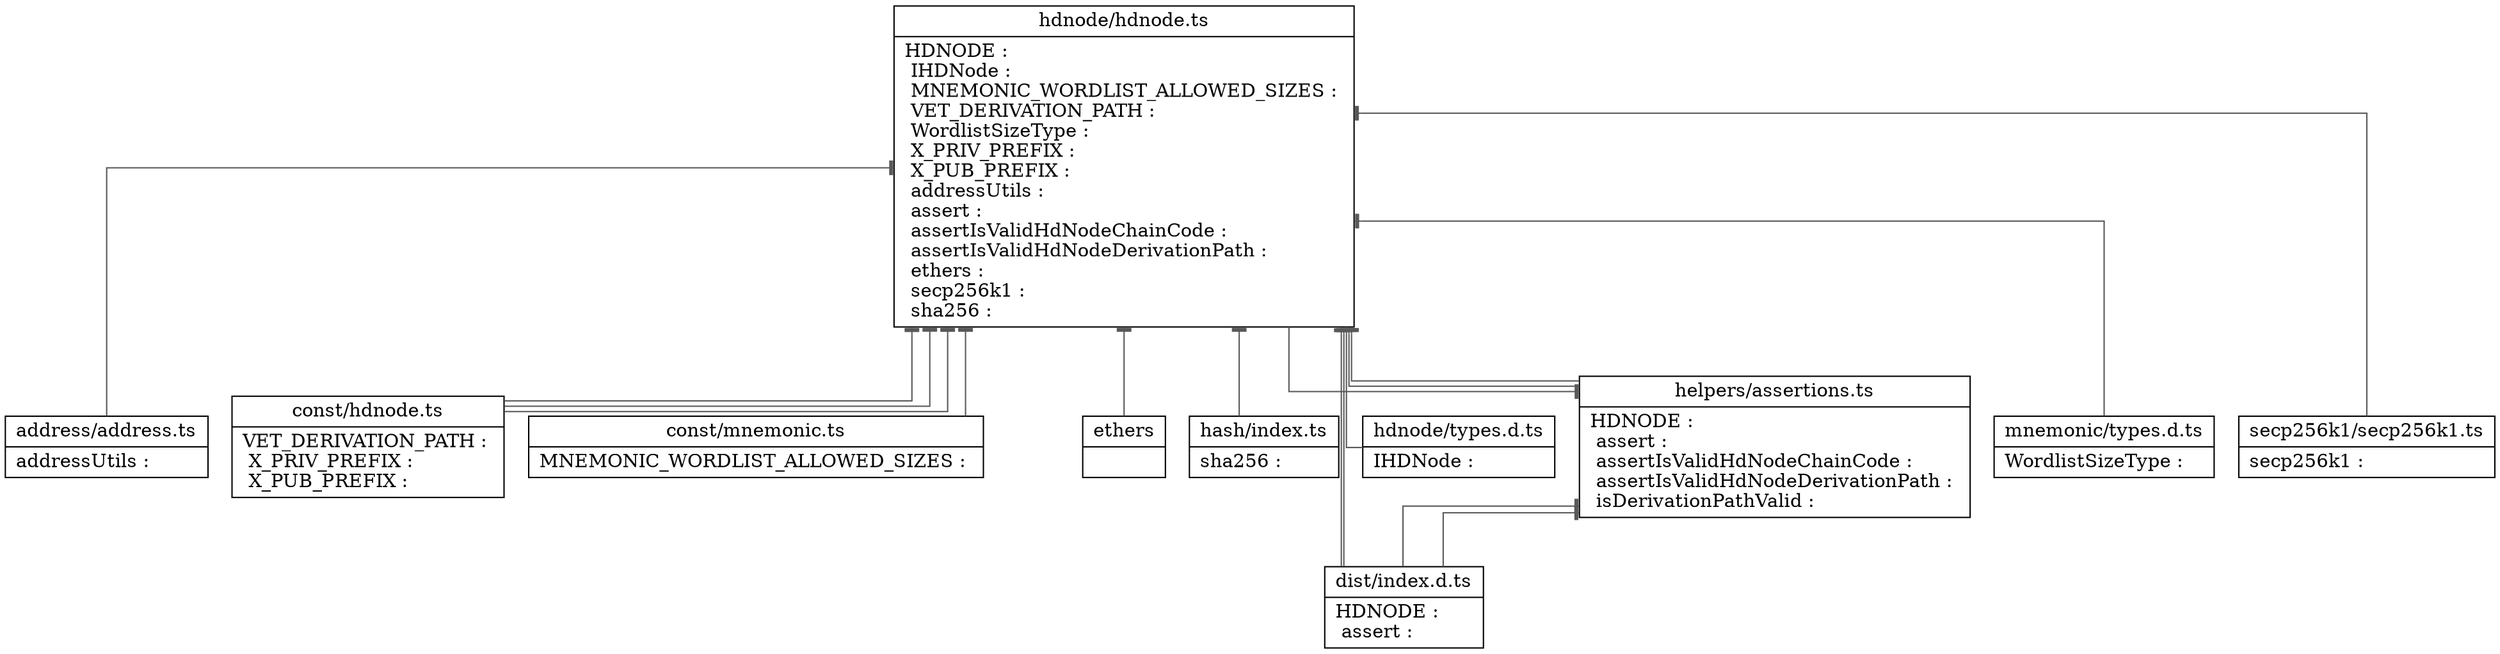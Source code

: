 digraph "hdnode" {

splines  = ortho;
fontname = "Inconsolata";

node [colorscheme = ylgnbu4];
edge [colorscheme = dark28, dir = both];

"address/address.ts"     [shape = record, label = "{ address/address.ts |  addressUtils : \l }"];
"const/hdnode.ts"        [shape = record, label = "{ const/hdnode.ts |  VET_DERIVATION_PATH : \l  X_PRIV_PREFIX : \l  X_PUB_PREFIX : \l }"];
"const/mnemonic.ts"      [shape = record, label = "{ const/mnemonic.ts |  MNEMONIC_WORDLIST_ALLOWED_SIZES : \l }"];
"dist/index.d.ts"        [shape = record, label = "{ dist/index.d.ts |  HDNODE : \l  assert : \l }"];
ethers                   [shape = record, label = "{ ethers |  }"];
"hash/index.ts"          [shape = record, label = "{ hash/index.ts |  sha256 : \l }"];
"hdnode/hdnode.ts"       [shape = record, label = "{ hdnode/hdnode.ts |  isDerivationPathValid : \l }"];
"hdnode/hdnode.ts"       [shape = record, label = "{ hdnode/hdnode.ts |  HDNODE : \l  IHDNode : \l  MNEMONIC_WORDLIST_ALLOWED_SIZES : \l  VET_DERIVATION_PATH : \l  WordlistSizeType : \l  X_PRIV_PREFIX : \l  X_PUB_PREFIX : \l  addressUtils : \l  assert : \l  assertIsValidHdNodeChainCode : \l  assertIsValidHdNodeDerivationPath : \l  ethers : \l  secp256k1 : \l  sha256 : \l }"];
"hdnode/types.d.ts"      [shape = record, label = "{ hdnode/types.d.ts |  IHDNode : \l }"];
"helpers/assertions.ts"  [shape = record, label = "{ helpers/assertions.ts |  HDNODE : \l  assert : \l  assertIsValidHdNodeChainCode : \l  assertIsValidHdNodeDerivationPath : \l  isDerivationPathValid : \l }"];
"mnemonic/types.d.ts"    [shape = record, label = "{ mnemonic/types.d.ts |  WordlistSizeType : \l }"];
"secp256k1/secp256k1.ts" [shape = record, label = "{ secp256k1/secp256k1.ts |  secp256k1 : \l }"];

"hdnode/hdnode.ts"       -> "address/address.ts"     [color = "#595959", style = solid , arrowtail = tee     , arrowhead = none    , taillabel = "", label = "", headlabel = ""];
"hdnode/hdnode.ts"       -> "const/hdnode.ts"        [color = "#595959", style = solid , arrowtail = tee     , arrowhead = none    , taillabel = "", label = "", headlabel = ""];
"hdnode/hdnode.ts"       -> "const/hdnode.ts"        [color = "#595959", style = solid , arrowtail = tee     , arrowhead = none    , taillabel = "", label = "", headlabel = ""];
"hdnode/hdnode.ts"       -> "const/hdnode.ts"        [color = "#595959", style = solid , arrowtail = tee     , arrowhead = none    , taillabel = "", label = "", headlabel = ""];
"hdnode/hdnode.ts"       -> "const/mnemonic.ts"      [color = "#595959", style = solid , arrowtail = tee     , arrowhead = none    , taillabel = "", label = "", headlabel = ""];
"hdnode/hdnode.ts"       -> "dist/index.d.ts"        [color = "#595959", style = solid , arrowtail = tee     , arrowhead = none    , taillabel = "", label = "", headlabel = ""];
"hdnode/hdnode.ts"       -> "dist/index.d.ts"        [color = "#595959", style = solid , arrowtail = tee     , arrowhead = none    , taillabel = "", label = "", headlabel = ""];
"hdnode/hdnode.ts"       -> ethers                   [color = "#595959", style = solid , arrowtail = tee     , arrowhead = none    , taillabel = "", label = "", headlabel = ""];
"hdnode/hdnode.ts"       -> "hash/index.ts"          [color = "#595959", style = solid , arrowtail = tee     , arrowhead = none    , taillabel = "", label = "", headlabel = ""];
"hdnode/hdnode.ts"       -> "hdnode/types.d.ts"      [color = "#595959", style = solid , arrowtail = tee     , arrowhead = none    , taillabel = "", label = "", headlabel = ""];
"hdnode/hdnode.ts"       -> "helpers/assertions.ts"  [color = "#595959", style = solid , arrowtail = tee     , arrowhead = none    , taillabel = "", label = "", headlabel = ""];
"hdnode/hdnode.ts"       -> "helpers/assertions.ts"  [color = "#595959", style = solid , arrowtail = tee     , arrowhead = none    , taillabel = "", label = "", headlabel = ""];
"hdnode/hdnode.ts"       -> "mnemonic/types.d.ts"    [color = "#595959", style = solid , arrowtail = tee     , arrowhead = none    , taillabel = "", label = "", headlabel = ""];
"hdnode/hdnode.ts"       -> "secp256k1/secp256k1.ts" [color = "#595959", style = solid , arrowtail = tee     , arrowhead = none    , taillabel = "", label = "", headlabel = ""];
"helpers/assertions.ts"  -> "dist/index.d.ts"        [color = "#595959", style = solid , arrowtail = tee     , arrowhead = none    , taillabel = "", label = "", headlabel = ""];
"helpers/assertions.ts"  -> "dist/index.d.ts"        [color = "#595959", style = solid , arrowtail = tee     , arrowhead = none    , taillabel = "", label = "", headlabel = ""];
"helpers/assertions.ts"  -> "hdnode/hdnode.ts"       [color = "#595959", style = solid , arrowtail = tee     , arrowhead = none    , taillabel = "", label = "", headlabel = ""];

}
